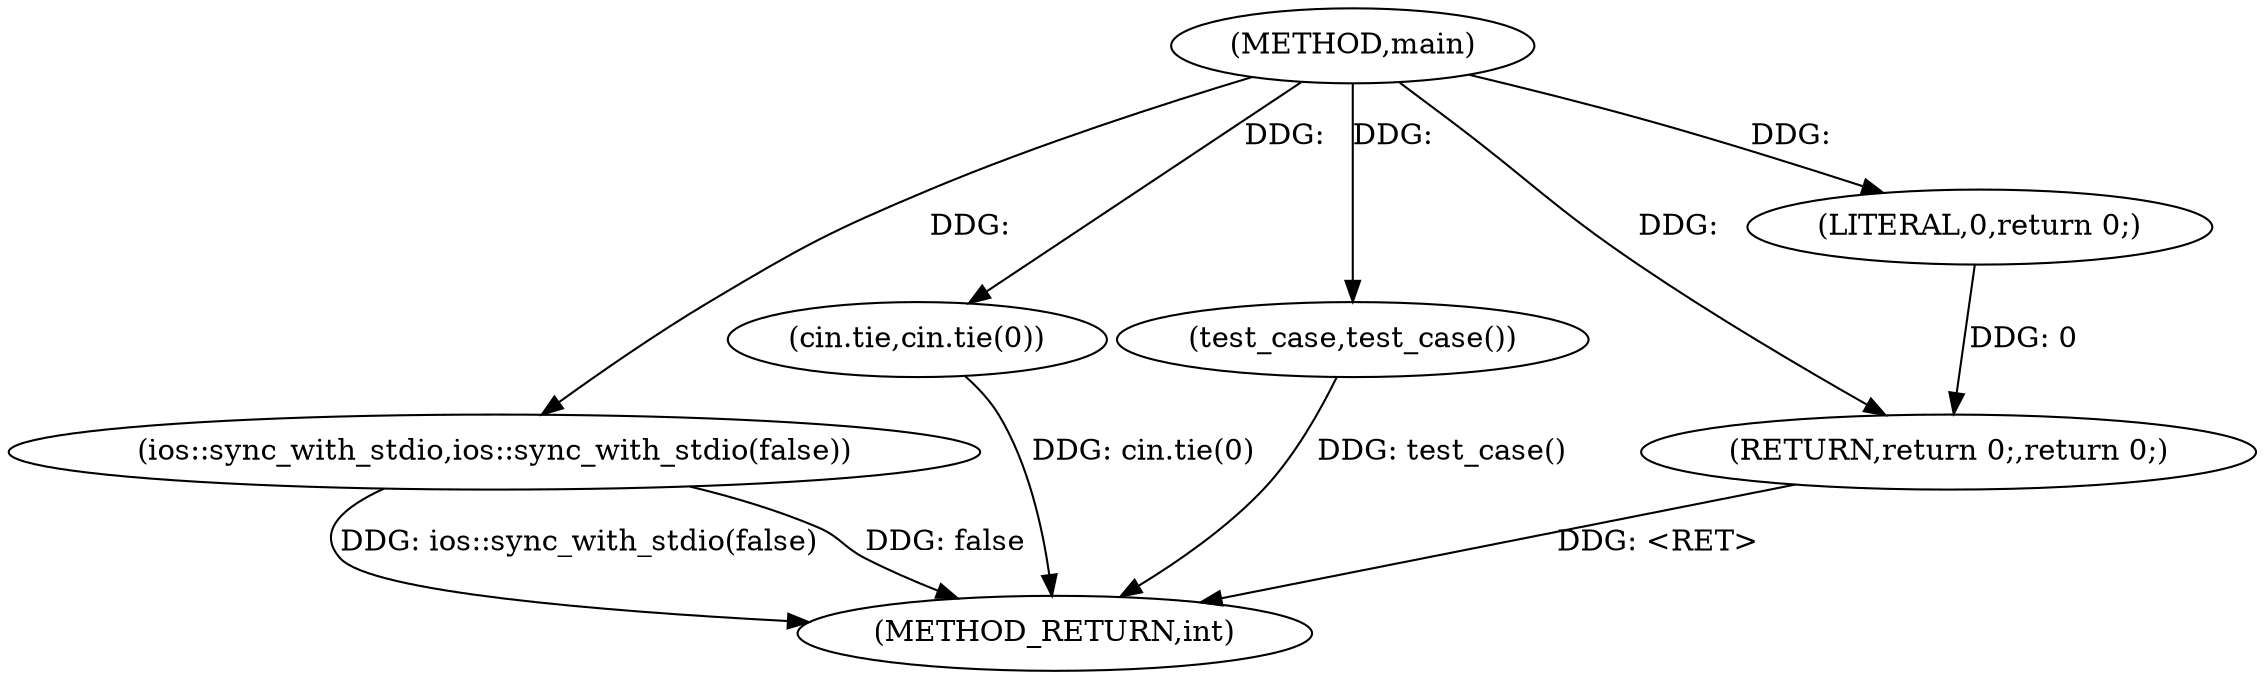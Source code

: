 digraph "main" {  
"1000319" [label = "(METHOD,main)" ]
"1000328" [label = "(METHOD_RETURN,int)" ]
"1000321" [label = "(ios::sync_with_stdio,ios::sync_with_stdio(false))" ]
"1000323" [label = "(cin.tie,cin.tie(0))" ]
"1000325" [label = "(test_case,test_case())" ]
"1000326" [label = "(RETURN,return 0;,return 0;)" ]
"1000327" [label = "(LITERAL,0,return 0;)" ]
  "1000321" -> "1000328"  [ label = "DDG: ios::sync_with_stdio(false)"] 
  "1000323" -> "1000328"  [ label = "DDG: cin.tie(0)"] 
  "1000325" -> "1000328"  [ label = "DDG: test_case()"] 
  "1000326" -> "1000328"  [ label = "DDG: <RET>"] 
  "1000321" -> "1000328"  [ label = "DDG: false"] 
  "1000319" -> "1000325"  [ label = "DDG: "] 
  "1000327" -> "1000326"  [ label = "DDG: 0"] 
  "1000319" -> "1000326"  [ label = "DDG: "] 
  "1000319" -> "1000321"  [ label = "DDG: "] 
  "1000319" -> "1000323"  [ label = "DDG: "] 
  "1000319" -> "1000327"  [ label = "DDG: "] 
}
